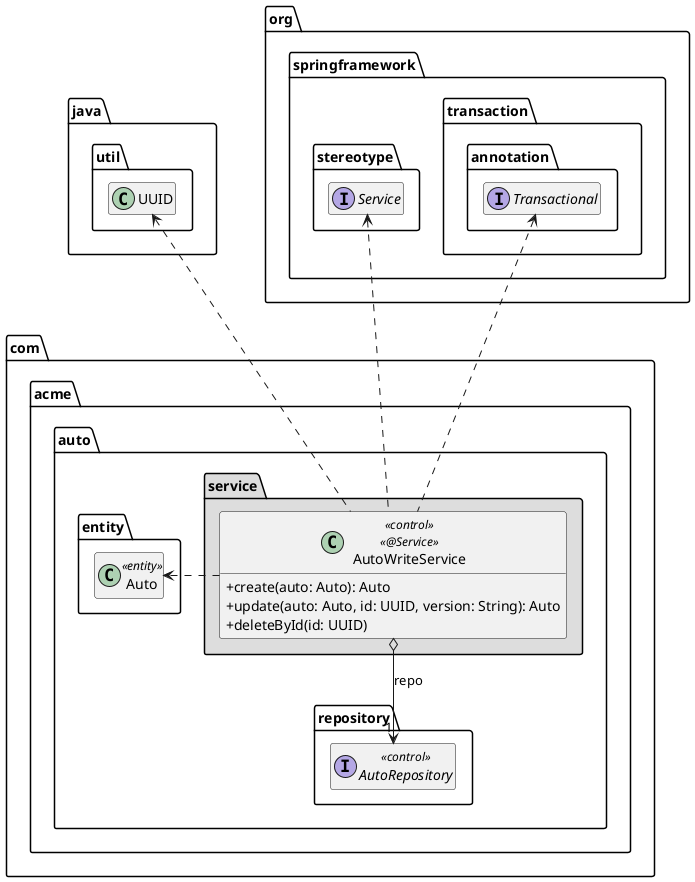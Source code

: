 @startuml AutoWriteService

skinparam classAttributeIconSize 0

package java.util {
    class UUID
}

package org.springframework {
    package stereotype {
        interface Service
    }

    package transaction.annotation {
        interface Transactional
    }
}

package com.acme.auto {
    package entity {
        class Auto << entity >>
        Auto .up[hidden].> UUID
    }

    package repository {
        interface AutoRepository << control >>
    }

    package service #DDDDDD {
        class AutoWriteService << control >> << @Service >> {
            + create(auto: Auto): Auto
            + update(auto: Auto, id: UUID, version: String): Auto
            + deleteById(id: UUID)
        }

        AutoWriteService o--> "1" AutoRepository : repo

        AutoWriteService .right.> Auto
        AutoWriteService .up.> UUID
        AutoWriteService .up.> Service
        AutoWriteService .up.> Transactional
    }
}

hide empty members

@enduml
